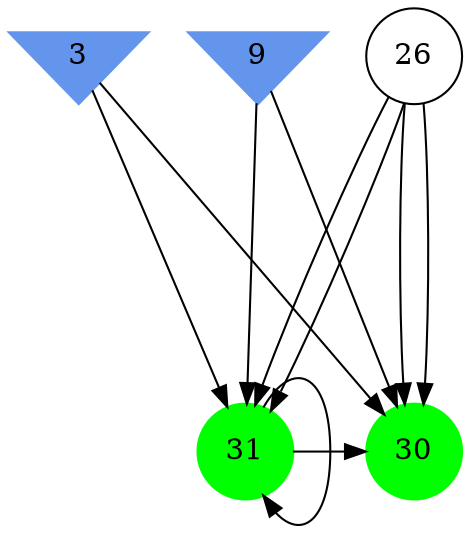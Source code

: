 digraph brain {
	ranksep=2.0;
	3 [shape=invtriangle,style=filled,color=cornflowerblue];
	9 [shape=invtriangle,style=filled,color=cornflowerblue];
	26 [shape=circle,color=black];
	30 [shape=circle,style=filled,color=green];
	31 [shape=circle,style=filled,color=green];
	9	->	31;
	9	->	30;
	3	->	31;
	3	->	30;
	26	->	31;
	26	->	30;
	31	->	31;
	31	->	30;
	26	->	31;
	26	->	30;
	{ rank=same; 3; 9; }
	{ rank=same; 26; }
	{ rank=same; 30; 31; }
}
